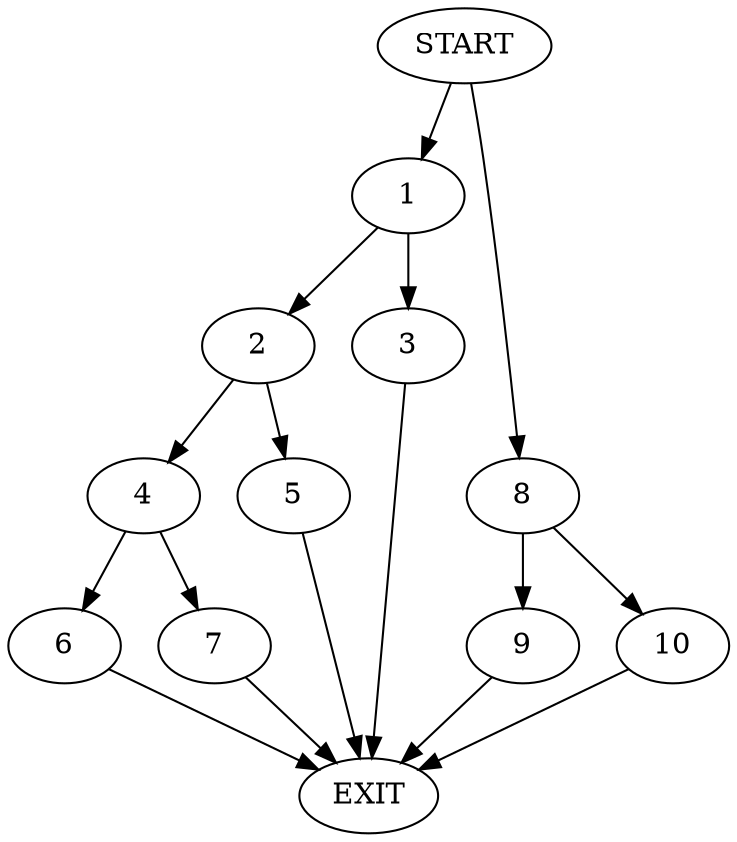 digraph {
0 [label="START"]
11 [label="EXIT"]
0 -> 1
1 -> 2
1 -> 3
3 -> 11
2 -> 4
2 -> 5
4 -> 6
4 -> 7
5 -> 11
7 -> 11
6 -> 11
0 -> 8
8 -> 9
8 -> 10
10 -> 11
9 -> 11
}

